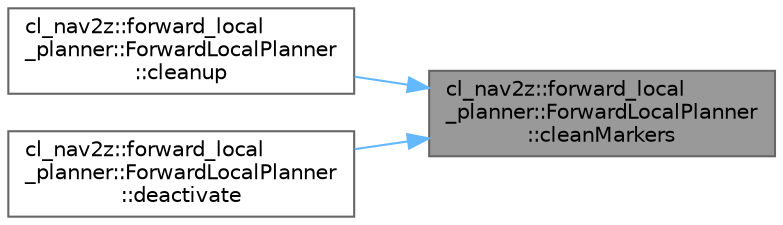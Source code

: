 digraph "cl_nav2z::forward_local_planner::ForwardLocalPlanner::cleanMarkers"
{
 // LATEX_PDF_SIZE
  bgcolor="transparent";
  edge [fontname=Helvetica,fontsize=10,labelfontname=Helvetica,labelfontsize=10];
  node [fontname=Helvetica,fontsize=10,shape=box,height=0.2,width=0.4];
  rankdir="RL";
  Node1 [label="cl_nav2z::forward_local\l_planner::ForwardLocalPlanner\l::cleanMarkers",height=0.2,width=0.4,color="gray40", fillcolor="grey60", style="filled", fontcolor="black",tooltip=" "];
  Node1 -> Node2 [dir="back",color="steelblue1",style="solid"];
  Node2 [label="cl_nav2z::forward_local\l_planner::ForwardLocalPlanner\l::cleanup",height=0.2,width=0.4,color="grey40", fillcolor="white", style="filled",URL="$classcl__nav2z_1_1forward__local__planner_1_1ForwardLocalPlanner.html#a1f02259eea744e293a233a2480e083cf",tooltip=" "];
  Node1 -> Node3 [dir="back",color="steelblue1",style="solid"];
  Node3 [label="cl_nav2z::forward_local\l_planner::ForwardLocalPlanner\l::deactivate",height=0.2,width=0.4,color="grey40", fillcolor="white", style="filled",URL="$classcl__nav2z_1_1forward__local__planner_1_1ForwardLocalPlanner.html#ae246460ed4477419fe95a45b3a340d65",tooltip=" "];
}
